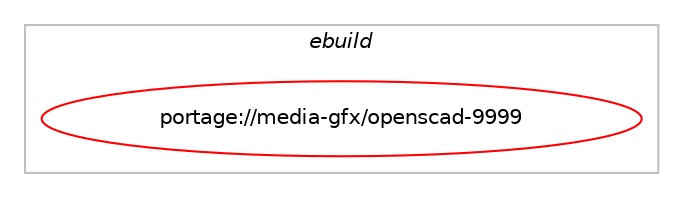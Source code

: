 digraph prolog {

# *************
# Graph options
# *************

newrank=true;
concentrate=true;
compound=true;
graph [rankdir=LR,fontname=Helvetica,fontsize=10,ranksep=1.5];#, ranksep=2.5, nodesep=0.2];
edge  [arrowhead=vee];
node  [fontname=Helvetica,fontsize=10];

# **********
# The ebuild
# **********

subgraph cluster_leftcol {
color=gray;
label=<<i>ebuild</i>>;
id [label="portage://media-gfx/openscad-9999", color=red, width=4, href="../media-gfx/openscad-9999.svg"];
}

# ****************
# The dependencies
# ****************

subgraph cluster_midcol {
color=gray;
label=<<i>dependencies</i>>;
subgraph cluster_compile {
fillcolor="#eeeeee";
style=filled;
label=<<i>compile</i>>;
# *** BEGIN UNKNOWN DEPENDENCY TYPE (TODO) ***
# id -> equal(use_conditional_group(positive,cairo,portage://media-gfx/openscad-9999,[package_dependency(portage://media-gfx/openscad-9999,install,no,x11-libs,cairo,none,[,,],[],[])]))
# *** END UNKNOWN DEPENDENCY TYPE (TODO) ***

# *** BEGIN UNKNOWN DEPENDENCY TYPE (TODO) ***
# id -> equal(use_conditional_group(positive,gui,portage://media-gfx/openscad-9999,[package_dependency(portage://media-gfx/openscad-9999,install,no,dev-qt,qtconcurrent,none,[,,],[slot(5)],[]),package_dependency(portage://media-gfx/openscad-9999,install,no,dev-qt,qtcore,none,[,,],[slot(5)],[]),package_dependency(portage://media-gfx/openscad-9999,install,no,dev-qt,qtgui,none,[,,],[slot(5)],[use(disable(gles2-only),none)]),package_dependency(portage://media-gfx/openscad-9999,install,no,dev-qt,qtmultimedia,none,[,,],[slot(5)],[]),package_dependency(portage://media-gfx/openscad-9999,install,no,dev-qt,qtnetwork,none,[,,],[slot(5)],[]),package_dependency(portage://media-gfx/openscad-9999,install,no,dev-qt,qtopengl,none,[,,],[slot(5)],[]),package_dependency(portage://media-gfx/openscad-9999,install,no,dev-qt,qtsvg,none,[,,],[slot(5)],[]),package_dependency(portage://media-gfx/openscad-9999,install,no,dev-qt,qtwidgets,none,[,,],[slot(5)],[]),package_dependency(portage://media-gfx/openscad-9999,install,no,x11-libs,libX11,none,[,,],[],[]),package_dependency(portage://media-gfx/openscad-9999,install,no,x11-libs,qscintilla,none,[,,],any_same_slot,[use(enable(qt5),positive)]),use_conditional_group(positive,dbus,portage://media-gfx/openscad-9999,[package_dependency(portage://media-gfx/openscad-9999,install,no,dev-qt,qtdbus,none,[,,],[slot(5)],[])]),use_conditional_group(positive,gamepad,portage://media-gfx/openscad-9999,[package_dependency(portage://media-gfx/openscad-9999,install,no,dev-qt,qtgamepad,none,[,,],[slot(5)],[])])]))
# *** END UNKNOWN DEPENDENCY TYPE (TODO) ***

# *** BEGIN UNKNOWN DEPENDENCY TYPE (TODO) ***
# id -> equal(use_conditional_group(positive,hidapi,portage://media-gfx/openscad-9999,[package_dependency(portage://media-gfx/openscad-9999,install,no,dev-libs,hidapi,none,[,,],[],[])]))
# *** END UNKNOWN DEPENDENCY TYPE (TODO) ***

# *** BEGIN UNKNOWN DEPENDENCY TYPE (TODO) ***
# id -> equal(use_conditional_group(positive,mimalloc,portage://media-gfx/openscad-9999,[package_dependency(portage://media-gfx/openscad-9999,install,no,dev-libs,mimalloc,none,[,,],any_same_slot,[])]))
# *** END UNKNOWN DEPENDENCY TYPE (TODO) ***

# *** BEGIN UNKNOWN DEPENDENCY TYPE (TODO) ***
# id -> equal(use_conditional_group(positive,spacenav,portage://media-gfx/openscad-9999,[package_dependency(portage://media-gfx/openscad-9999,install,no,dev-libs,libspnav,none,[,,],[],[])]))
# *** END UNKNOWN DEPENDENCY TYPE (TODO) ***

# *** BEGIN UNKNOWN DEPENDENCY TYPE (TODO) ***
# id -> equal(package_dependency(portage://media-gfx/openscad-9999,install,no,dev-cpp,eigen,none,[,,],[slot(3)],[]))
# *** END UNKNOWN DEPENDENCY TYPE (TODO) ***

# *** BEGIN UNKNOWN DEPENDENCY TYPE (TODO) ***
# id -> equal(package_dependency(portage://media-gfx/openscad-9999,install,no,dev-libs,boost,none,[,,],any_same_slot,[]))
# *** END UNKNOWN DEPENDENCY TYPE (TODO) ***

# *** BEGIN UNKNOWN DEPENDENCY TYPE (TODO) ***
# id -> equal(package_dependency(portage://media-gfx/openscad-9999,install,no,dev-libs,double-conversion,none,[,,],any_same_slot,[]))
# *** END UNKNOWN DEPENDENCY TYPE (TODO) ***

# *** BEGIN UNKNOWN DEPENDENCY TYPE (TODO) ***
# id -> equal(package_dependency(portage://media-gfx/openscad-9999,install,no,dev-libs,glib,none,[,,],[slot(2)],[]))
# *** END UNKNOWN DEPENDENCY TYPE (TODO) ***

# *** BEGIN UNKNOWN DEPENDENCY TYPE (TODO) ***
# id -> equal(package_dependency(portage://media-gfx/openscad-9999,install,no,dev-libs,libxml2,none,[,,],[],[]))
# *** END UNKNOWN DEPENDENCY TYPE (TODO) ***

# *** BEGIN UNKNOWN DEPENDENCY TYPE (TODO) ***
# id -> equal(package_dependency(portage://media-gfx/openscad-9999,install,no,dev-libs,libzip,none,[,,],any_same_slot,[]))
# *** END UNKNOWN DEPENDENCY TYPE (TODO) ***

# *** BEGIN UNKNOWN DEPENDENCY TYPE (TODO) ***
# id -> equal(package_dependency(portage://media-gfx/openscad-9999,install,no,media-gfx,opencsg,none,[,,],any_same_slot,[]))
# *** END UNKNOWN DEPENDENCY TYPE (TODO) ***

# *** BEGIN UNKNOWN DEPENDENCY TYPE (TODO) ***
# id -> equal(package_dependency(portage://media-gfx/openscad-9999,install,no,media-libs,fontconfig,none,[,,],[],[]))
# *** END UNKNOWN DEPENDENCY TYPE (TODO) ***

# *** BEGIN UNKNOWN DEPENDENCY TYPE (TODO) ***
# id -> equal(package_dependency(portage://media-gfx/openscad-9999,install,no,media-libs,freetype,none,[,,],[],[]))
# *** END UNKNOWN DEPENDENCY TYPE (TODO) ***

# *** BEGIN UNKNOWN DEPENDENCY TYPE (TODO) ***
# id -> equal(package_dependency(portage://media-gfx/openscad-9999,install,no,media-libs,glew,none,[,,],[slot(0),equal],[]))
# *** END UNKNOWN DEPENDENCY TYPE (TODO) ***

# *** BEGIN UNKNOWN DEPENDENCY TYPE (TODO) ***
# id -> equal(package_dependency(portage://media-gfx/openscad-9999,install,no,media-libs,harfbuzz,none,[,,],any_same_slot,[]))
# *** END UNKNOWN DEPENDENCY TYPE (TODO) ***

# *** BEGIN UNKNOWN DEPENDENCY TYPE (TODO) ***
# id -> equal(package_dependency(portage://media-gfx/openscad-9999,install,no,media-libs,lib3mf,none,[,,],any_same_slot,[]))
# *** END UNKNOWN DEPENDENCY TYPE (TODO) ***

# *** BEGIN UNKNOWN DEPENDENCY TYPE (TODO) ***
# id -> equal(package_dependency(portage://media-gfx/openscad-9999,install,no,sci-mathematics,cgal,none,[,,],any_same_slot,[]))
# *** END UNKNOWN DEPENDENCY TYPE (TODO) ***

# *** BEGIN UNKNOWN DEPENDENCY TYPE (TODO) ***
# id -> equal(package_dependency(portage://media-gfx/openscad-9999,install,no,virtual,opengl,none,[,,],[],[]))
# *** END UNKNOWN DEPENDENCY TYPE (TODO) ***

}
subgraph cluster_compileandrun {
fillcolor="#eeeeee";
style=filled;
label=<<i>compile and run</i>>;
}
subgraph cluster_run {
fillcolor="#eeeeee";
style=filled;
label=<<i>run</i>>;
# *** BEGIN UNKNOWN DEPENDENCY TYPE (TODO) ***
# id -> equal(use_conditional_group(positive,cairo,portage://media-gfx/openscad-9999,[package_dependency(portage://media-gfx/openscad-9999,run,no,x11-libs,cairo,none,[,,],[],[])]))
# *** END UNKNOWN DEPENDENCY TYPE (TODO) ***

# *** BEGIN UNKNOWN DEPENDENCY TYPE (TODO) ***
# id -> equal(use_conditional_group(positive,gui,portage://media-gfx/openscad-9999,[package_dependency(portage://media-gfx/openscad-9999,run,no,dev-qt,qtconcurrent,none,[,,],[slot(5)],[]),package_dependency(portage://media-gfx/openscad-9999,run,no,dev-qt,qtcore,none,[,,],[slot(5)],[]),package_dependency(portage://media-gfx/openscad-9999,run,no,dev-qt,qtgui,none,[,,],[slot(5)],[use(disable(gles2-only),none)]),package_dependency(portage://media-gfx/openscad-9999,run,no,dev-qt,qtmultimedia,none,[,,],[slot(5)],[]),package_dependency(portage://media-gfx/openscad-9999,run,no,dev-qt,qtnetwork,none,[,,],[slot(5)],[]),package_dependency(portage://media-gfx/openscad-9999,run,no,dev-qt,qtopengl,none,[,,],[slot(5)],[]),package_dependency(portage://media-gfx/openscad-9999,run,no,dev-qt,qtsvg,none,[,,],[slot(5)],[]),package_dependency(portage://media-gfx/openscad-9999,run,no,dev-qt,qtwidgets,none,[,,],[slot(5)],[]),package_dependency(portage://media-gfx/openscad-9999,run,no,x11-libs,libX11,none,[,,],[],[]),package_dependency(portage://media-gfx/openscad-9999,run,no,x11-libs,qscintilla,none,[,,],any_same_slot,[use(enable(qt5),positive)]),use_conditional_group(positive,dbus,portage://media-gfx/openscad-9999,[package_dependency(portage://media-gfx/openscad-9999,run,no,dev-qt,qtdbus,none,[,,],[slot(5)],[])]),use_conditional_group(positive,gamepad,portage://media-gfx/openscad-9999,[package_dependency(portage://media-gfx/openscad-9999,run,no,dev-qt,qtgamepad,none,[,,],[slot(5)],[])])]))
# *** END UNKNOWN DEPENDENCY TYPE (TODO) ***

# *** BEGIN UNKNOWN DEPENDENCY TYPE (TODO) ***
# id -> equal(use_conditional_group(positive,hidapi,portage://media-gfx/openscad-9999,[package_dependency(portage://media-gfx/openscad-9999,run,no,dev-libs,hidapi,none,[,,],[],[])]))
# *** END UNKNOWN DEPENDENCY TYPE (TODO) ***

# *** BEGIN UNKNOWN DEPENDENCY TYPE (TODO) ***
# id -> equal(use_conditional_group(positive,mimalloc,portage://media-gfx/openscad-9999,[package_dependency(portage://media-gfx/openscad-9999,run,no,dev-libs,mimalloc,none,[,,],any_same_slot,[])]))
# *** END UNKNOWN DEPENDENCY TYPE (TODO) ***

# *** BEGIN UNKNOWN DEPENDENCY TYPE (TODO) ***
# id -> equal(use_conditional_group(positive,spacenav,portage://media-gfx/openscad-9999,[package_dependency(portage://media-gfx/openscad-9999,run,no,dev-libs,libspnav,none,[,,],[],[])]))
# *** END UNKNOWN DEPENDENCY TYPE (TODO) ***

# *** BEGIN UNKNOWN DEPENDENCY TYPE (TODO) ***
# id -> equal(package_dependency(portage://media-gfx/openscad-9999,run,no,dev-cpp,eigen,none,[,,],[slot(3)],[]))
# *** END UNKNOWN DEPENDENCY TYPE (TODO) ***

# *** BEGIN UNKNOWN DEPENDENCY TYPE (TODO) ***
# id -> equal(package_dependency(portage://media-gfx/openscad-9999,run,no,dev-libs,boost,none,[,,],any_same_slot,[]))
# *** END UNKNOWN DEPENDENCY TYPE (TODO) ***

# *** BEGIN UNKNOWN DEPENDENCY TYPE (TODO) ***
# id -> equal(package_dependency(portage://media-gfx/openscad-9999,run,no,dev-libs,double-conversion,none,[,,],any_same_slot,[]))
# *** END UNKNOWN DEPENDENCY TYPE (TODO) ***

# *** BEGIN UNKNOWN DEPENDENCY TYPE (TODO) ***
# id -> equal(package_dependency(portage://media-gfx/openscad-9999,run,no,dev-libs,glib,none,[,,],[slot(2)],[]))
# *** END UNKNOWN DEPENDENCY TYPE (TODO) ***

# *** BEGIN UNKNOWN DEPENDENCY TYPE (TODO) ***
# id -> equal(package_dependency(portage://media-gfx/openscad-9999,run,no,dev-libs,libxml2,none,[,,],[],[]))
# *** END UNKNOWN DEPENDENCY TYPE (TODO) ***

# *** BEGIN UNKNOWN DEPENDENCY TYPE (TODO) ***
# id -> equal(package_dependency(portage://media-gfx/openscad-9999,run,no,dev-libs,libzip,none,[,,],any_same_slot,[]))
# *** END UNKNOWN DEPENDENCY TYPE (TODO) ***

# *** BEGIN UNKNOWN DEPENDENCY TYPE (TODO) ***
# id -> equal(package_dependency(portage://media-gfx/openscad-9999,run,no,media-gfx,opencsg,none,[,,],any_same_slot,[]))
# *** END UNKNOWN DEPENDENCY TYPE (TODO) ***

# *** BEGIN UNKNOWN DEPENDENCY TYPE (TODO) ***
# id -> equal(package_dependency(portage://media-gfx/openscad-9999,run,no,media-libs,fontconfig,none,[,,],[],[]))
# *** END UNKNOWN DEPENDENCY TYPE (TODO) ***

# *** BEGIN UNKNOWN DEPENDENCY TYPE (TODO) ***
# id -> equal(package_dependency(portage://media-gfx/openscad-9999,run,no,media-libs,freetype,none,[,,],[],[]))
# *** END UNKNOWN DEPENDENCY TYPE (TODO) ***

# *** BEGIN UNKNOWN DEPENDENCY TYPE (TODO) ***
# id -> equal(package_dependency(portage://media-gfx/openscad-9999,run,no,media-libs,glew,none,[,,],[slot(0),equal],[]))
# *** END UNKNOWN DEPENDENCY TYPE (TODO) ***

# *** BEGIN UNKNOWN DEPENDENCY TYPE (TODO) ***
# id -> equal(package_dependency(portage://media-gfx/openscad-9999,run,no,media-libs,harfbuzz,none,[,,],any_same_slot,[]))
# *** END UNKNOWN DEPENDENCY TYPE (TODO) ***

# *** BEGIN UNKNOWN DEPENDENCY TYPE (TODO) ***
# id -> equal(package_dependency(portage://media-gfx/openscad-9999,run,no,media-libs,lib3mf,none,[,,],any_same_slot,[]))
# *** END UNKNOWN DEPENDENCY TYPE (TODO) ***

# *** BEGIN UNKNOWN DEPENDENCY TYPE (TODO) ***
# id -> equal(package_dependency(portage://media-gfx/openscad-9999,run,no,sci-mathematics,cgal,none,[,,],any_same_slot,[]))
# *** END UNKNOWN DEPENDENCY TYPE (TODO) ***

# *** BEGIN UNKNOWN DEPENDENCY TYPE (TODO) ***
# id -> equal(package_dependency(portage://media-gfx/openscad-9999,run,no,virtual,opengl,none,[,,],[],[]))
# *** END UNKNOWN DEPENDENCY TYPE (TODO) ***

}
}

# **************
# The candidates
# **************

subgraph cluster_choices {
rank=same;
color=gray;
label=<<i>candidates</i>>;

}

}
